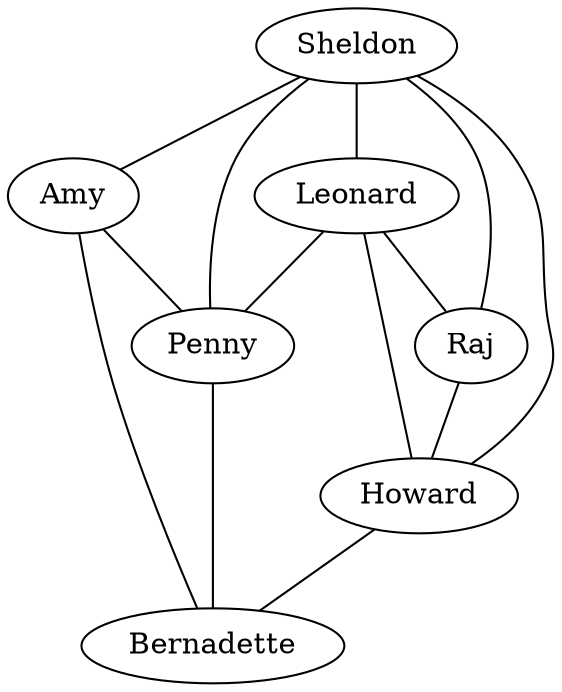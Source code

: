 graph big_bang {
Sheldon -- Leonard
Leonard -- Penny
Penny -- Bernadette
Raj -- Sheldon
Sheldon -- Amy
Amy -- Penny
Sheldon -- Penny
Leonard -- Raj
Raj -- Howard
Howard -- Sheldon
Leonard -- Howard
Howard -- Bernadette
Amy -- Bernadette
}
